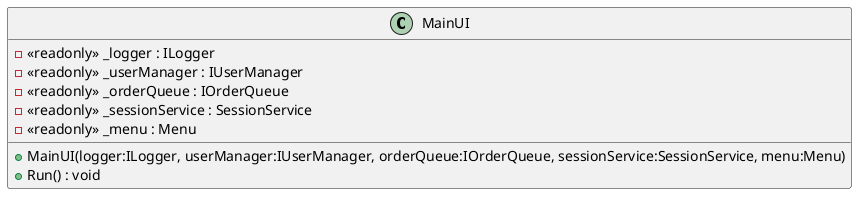 @startuml
class MainUI {
    - <<readonly>> _logger : ILogger
    - <<readonly>> _userManager : IUserManager
    - <<readonly>> _orderQueue : IOrderQueue
    - <<readonly>> _sessionService : SessionService
    - <<readonly>> _menu : Menu
    + MainUI(logger:ILogger, userManager:IUserManager, orderQueue:IOrderQueue, sessionService:SessionService, menu:Menu)
    + Run() : void
}
@enduml
